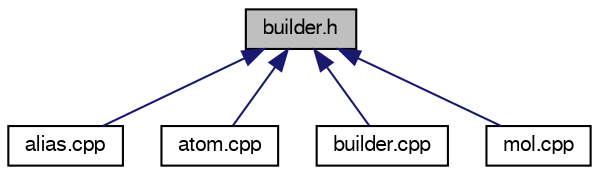 digraph G
{
  edge [fontname="FreeSans",fontsize="10",labelfontname="FreeSans",labelfontsize="10"];
  node [fontname="FreeSans",fontsize="10",shape=record];
  Node1 [label="builder.h",height=0.2,width=0.4,color="black", fillcolor="grey75", style="filled" fontcolor="black"];
  Node1 -> Node2 [dir=back,color="midnightblue",fontsize="10",style="solid",fontname="FreeSans"];
  Node2 [label="alias.cpp",height=0.2,width=0.4,color="black", fillcolor="white", style="filled",URL="$alias_8cpp.shtml",tooltip="OBGenericData class to for atom alias data (e.g., in 2D drawing programs for &quot;COOH&quot;)..."];
  Node1 -> Node3 [dir=back,color="midnightblue",fontsize="10",style="solid",fontname="FreeSans"];
  Node3 [label="atom.cpp",height=0.2,width=0.4,color="black", fillcolor="white", style="filled",URL="$atom_8cpp.shtml",tooltip="Handle OBAtom class."];
  Node1 -> Node4 [dir=back,color="midnightblue",fontsize="10",style="solid",fontname="FreeSans"];
  Node4 [label="builder.cpp",height=0.2,width=0.4,color="black", fillcolor="white", style="filled",URL="$builder_8cpp.shtml",tooltip="Handle OBBuilder class."];
  Node1 -> Node5 [dir=back,color="midnightblue",fontsize="10",style="solid",fontname="FreeSans"];
  Node5 [label="mol.cpp",height=0.2,width=0.4,color="black", fillcolor="white", style="filled",URL="$mol_8cpp.shtml",tooltip="Handle molecules. Implementation of OBMol."];
}
